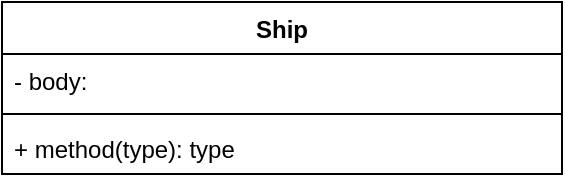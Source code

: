 <mxfile version="13.1.1" type="github">
  <diagram id="jv2KLXXtSdHdTxZ4F2gb" name="Page-1">
    <mxGraphModel dx="1409" dy="832" grid="1" gridSize="10" guides="1" tooltips="1" connect="1" arrows="1" fold="1" page="1" pageScale="1" pageWidth="850" pageHeight="1100" math="0" shadow="0">
      <root>
        <mxCell id="0" />
        <mxCell id="1" parent="0" />
        <mxCell id="IapC75N56Kmp3pZonzwM-1" value="Ship" style="swimlane;fontStyle=1;align=center;verticalAlign=top;childLayout=stackLayout;horizontal=1;startSize=26;horizontalStack=0;resizeParent=1;resizeParentMax=0;resizeLast=0;collapsible=1;marginBottom=0;" vertex="1" parent="1">
          <mxGeometry x="80" y="120" width="280" height="86" as="geometry" />
        </mxCell>
        <mxCell id="IapC75N56Kmp3pZonzwM-2" value="- body:" style="text;strokeColor=none;fillColor=none;align=left;verticalAlign=top;spacingLeft=4;spacingRight=4;overflow=hidden;rotatable=0;points=[[0,0.5],[1,0.5]];portConstraint=eastwest;" vertex="1" parent="IapC75N56Kmp3pZonzwM-1">
          <mxGeometry y="26" width="280" height="26" as="geometry" />
        </mxCell>
        <mxCell id="IapC75N56Kmp3pZonzwM-3" value="" style="line;strokeWidth=1;fillColor=none;align=left;verticalAlign=middle;spacingTop=-1;spacingLeft=3;spacingRight=3;rotatable=0;labelPosition=right;points=[];portConstraint=eastwest;" vertex="1" parent="IapC75N56Kmp3pZonzwM-1">
          <mxGeometry y="52" width="280" height="8" as="geometry" />
        </mxCell>
        <mxCell id="IapC75N56Kmp3pZonzwM-4" value="+ method(type): type" style="text;strokeColor=none;fillColor=none;align=left;verticalAlign=top;spacingLeft=4;spacingRight=4;overflow=hidden;rotatable=0;points=[[0,0.5],[1,0.5]];portConstraint=eastwest;" vertex="1" parent="IapC75N56Kmp3pZonzwM-1">
          <mxGeometry y="60" width="280" height="26" as="geometry" />
        </mxCell>
      </root>
    </mxGraphModel>
  </diagram>
</mxfile>

